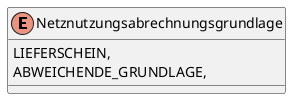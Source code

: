@startuml
enum Netznutzungsabrechnungsgrundlage {
    LIEFERSCHEIN,
    ABWEICHENDE_GRUNDLAGE,
}
@enduml
